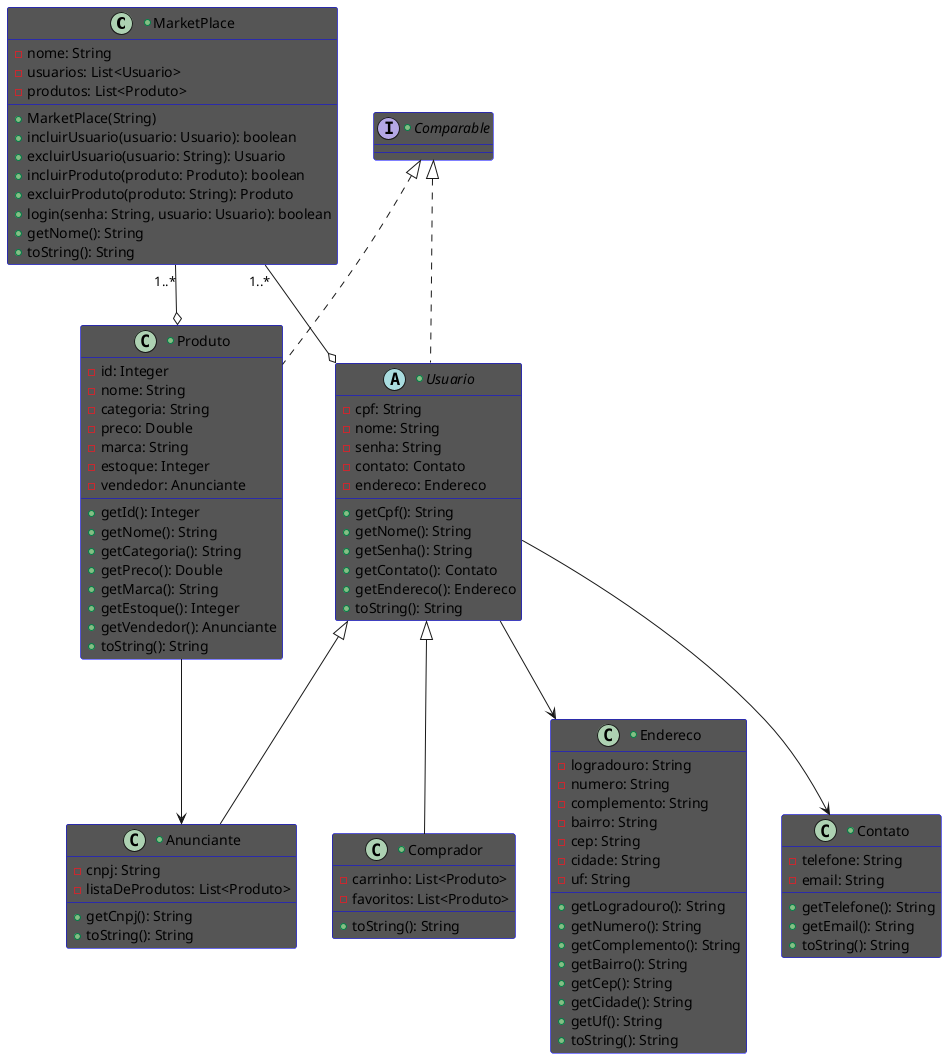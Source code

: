 @startuml E-commerce

skinparam ClassBackgroundColor #555555
skinparam ClassBorderColor #blue

+class MarketPlace{
    -nome: String
    -usuarios: List<Usuario>
    -produtos: List<Produto>

    +MarketPlace(String)
    +incluirUsuario(usuario: Usuario): boolean
    +excluirUsuario(usuario: String): Usuario
    +incluirProduto(produto: Produto): boolean
    +excluirProduto(produto: String): Produto
    +login(senha: String, usuario: Usuario): boolean
    +getNome(): String
    +toString(): String

}

+abstract class Usuario{
    -cpf: String
    -nome: String
    -senha: String
    -contato: Contato
    -endereco: Endereco

    +getCpf(): String
    +getNome(): String
    +getSenha(): String
    +getContato(): Contato
    +getEndereco(): Endereco
    +toString(): String

}

+class Anunciante{
    -cnpj: String
    -listaDeProdutos: List<Produto>

    +getCnpj(): String
    +toString(): String

}

+class Comprador{
    -carrinho: List<Produto>
    -favoritos: List<Produto>

    +toString(): String

}

+class Produto{
    -id: Integer
    -nome: String
    -categoria: String
    -preco: Double
    -marca: String
    -estoque: Integer
    -vendedor: Anunciante

    +getId(): Integer
    +getNome(): String
    +getCategoria(): String
    +getPreco(): Double
    +getMarca(): String
    +getEstoque(): Integer
    +getVendedor(): Anunciante
    +toString(): String

}

+class Endereco{
    -logradouro: String
    -numero: String
    -complemento: String
    -bairro: String
    -cep: String
    -cidade: String
    -uf: String

    +getLogradouro(): String
    +getNumero(): String
    +getComplemento(): String
    +getBairro(): String
    +getCep(): String
    +getCidade(): String
    +getUf(): String
    +toString(): String

}

+interface Comparable{

}

+class Contato{
    -telefone: String
    -email: String

    +getTelefone(): String
    +getEmail(): String
    +toString(): String

}

Usuario <|-- Anunciante
Usuario <|-- Comprador

Produto --> Anunciante

Comparable <|.. Usuario
Comparable <|.. Produto

MarketPlace "1..*" --o Usuario
MarketPlace "1..*" --o Produto

Usuario --> Contato
Usuario --> Endereco

@enduml